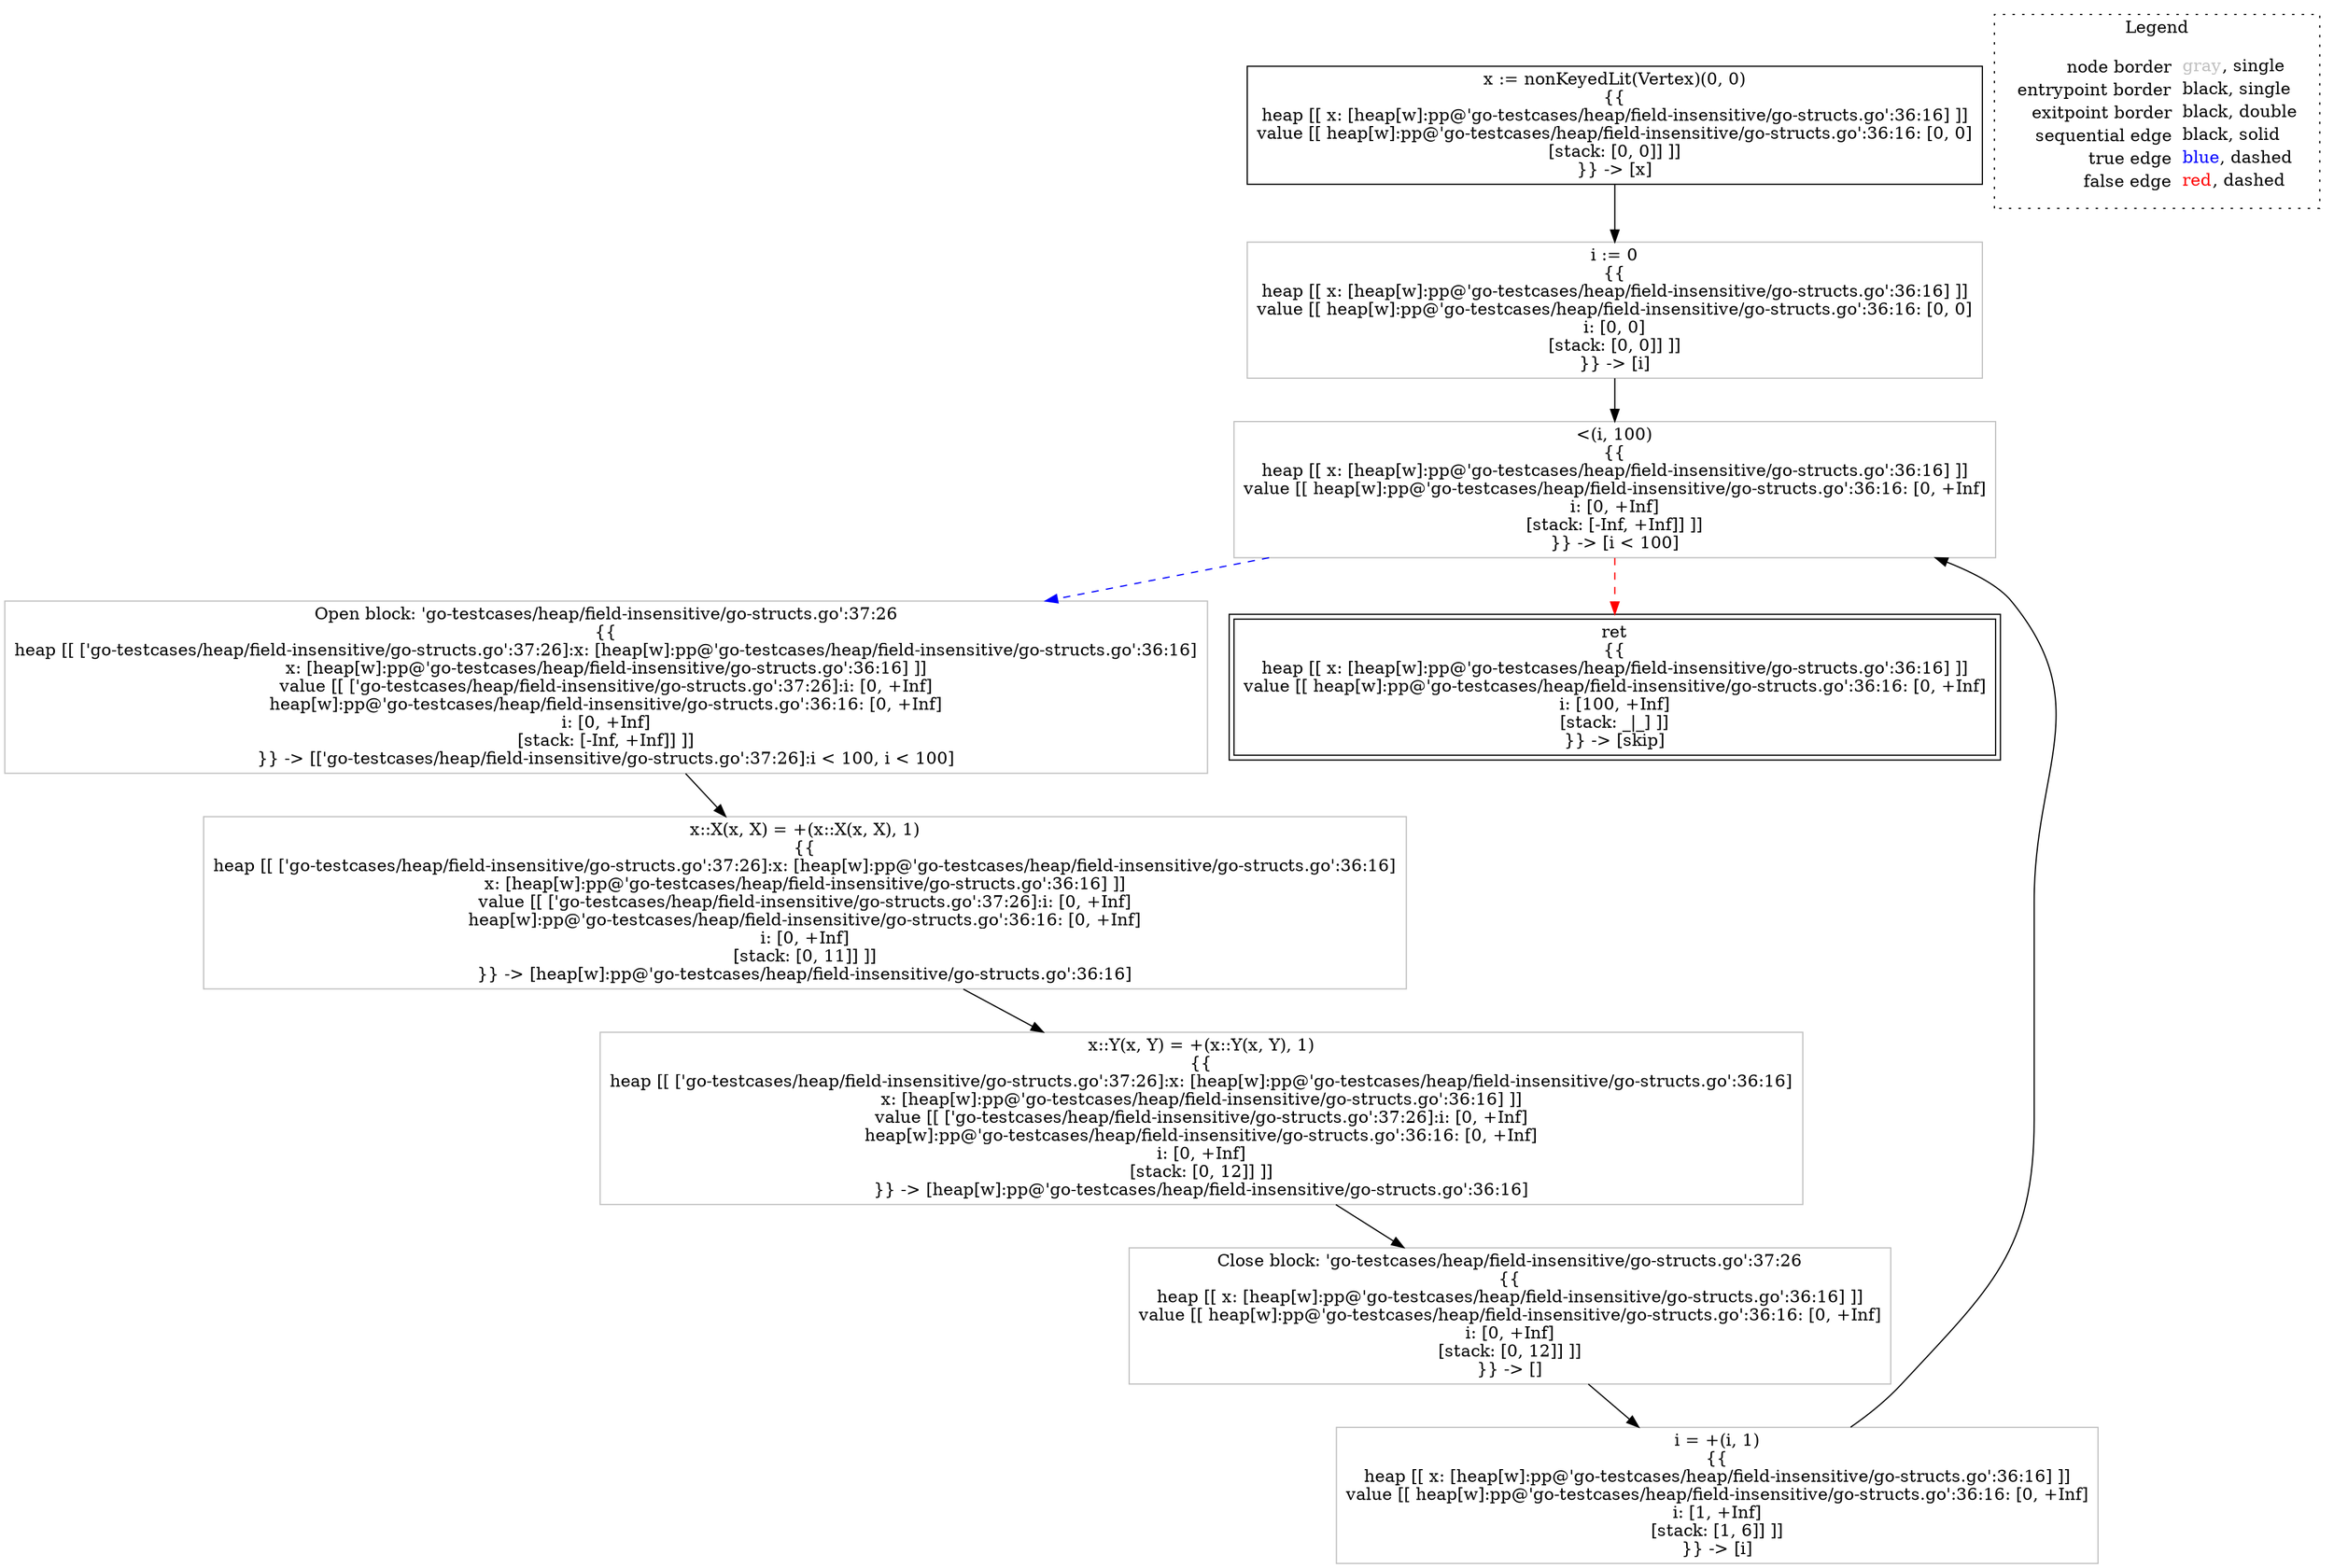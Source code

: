 digraph {
	"node0" [shape="rect",color="black",label=<x := nonKeyedLit(Vertex)(0, 0)<BR/>{{<BR/>heap [[ x: [heap[w]:pp@'go-testcases/heap/field-insensitive/go-structs.go':36:16] ]]<BR/>value [[ heap[w]:pp@'go-testcases/heap/field-insensitive/go-structs.go':36:16: [0, 0]<BR/>[stack: [0, 0]] ]]<BR/>}} -&gt; [x]>];
	"node1" [shape="rect",color="gray",label=<x::X(x, X) = +(x::X(x, X), 1)<BR/>{{<BR/>heap [[ ['go-testcases/heap/field-insensitive/go-structs.go':37:26]:x: [heap[w]:pp@'go-testcases/heap/field-insensitive/go-structs.go':36:16]<BR/>x: [heap[w]:pp@'go-testcases/heap/field-insensitive/go-structs.go':36:16] ]]<BR/>value [[ ['go-testcases/heap/field-insensitive/go-structs.go':37:26]:i: [0, +Inf]<BR/>heap[w]:pp@'go-testcases/heap/field-insensitive/go-structs.go':36:16: [0, +Inf]<BR/>i: [0, +Inf]<BR/>[stack: [0, 11]] ]]<BR/>}} -&gt; [heap[w]:pp@'go-testcases/heap/field-insensitive/go-structs.go':36:16]>];
	"node2" [shape="rect",color="gray",label=<Close block: 'go-testcases/heap/field-insensitive/go-structs.go':37:26<BR/>{{<BR/>heap [[ x: [heap[w]:pp@'go-testcases/heap/field-insensitive/go-structs.go':36:16] ]]<BR/>value [[ heap[w]:pp@'go-testcases/heap/field-insensitive/go-structs.go':36:16: [0, +Inf]<BR/>i: [0, +Inf]<BR/>[stack: [0, 12]] ]]<BR/>}} -&gt; []>];
	"node3" [shape="rect",color="gray",label=<&lt;(i, 100)<BR/>{{<BR/>heap [[ x: [heap[w]:pp@'go-testcases/heap/field-insensitive/go-structs.go':36:16] ]]<BR/>value [[ heap[w]:pp@'go-testcases/heap/field-insensitive/go-structs.go':36:16: [0, +Inf]<BR/>i: [0, +Inf]<BR/>[stack: [-Inf, +Inf]] ]]<BR/>}} -&gt; [i &lt; 100]>];
	"node4" [shape="rect",color="gray",label=<i := 0<BR/>{{<BR/>heap [[ x: [heap[w]:pp@'go-testcases/heap/field-insensitive/go-structs.go':36:16] ]]<BR/>value [[ heap[w]:pp@'go-testcases/heap/field-insensitive/go-structs.go':36:16: [0, 0]<BR/>i: [0, 0]<BR/>[stack: [0, 0]] ]]<BR/>}} -&gt; [i]>];
	"node5" [shape="rect",color="gray",label=<i = +(i, 1)<BR/>{{<BR/>heap [[ x: [heap[w]:pp@'go-testcases/heap/field-insensitive/go-structs.go':36:16] ]]<BR/>value [[ heap[w]:pp@'go-testcases/heap/field-insensitive/go-structs.go':36:16: [0, +Inf]<BR/>i: [1, +Inf]<BR/>[stack: [1, 6]] ]]<BR/>}} -&gt; [i]>];
	"node6" [shape="rect",color="gray",label=<x::Y(x, Y) = +(x::Y(x, Y), 1)<BR/>{{<BR/>heap [[ ['go-testcases/heap/field-insensitive/go-structs.go':37:26]:x: [heap[w]:pp@'go-testcases/heap/field-insensitive/go-structs.go':36:16]<BR/>x: [heap[w]:pp@'go-testcases/heap/field-insensitive/go-structs.go':36:16] ]]<BR/>value [[ ['go-testcases/heap/field-insensitive/go-structs.go':37:26]:i: [0, +Inf]<BR/>heap[w]:pp@'go-testcases/heap/field-insensitive/go-structs.go':36:16: [0, +Inf]<BR/>i: [0, +Inf]<BR/>[stack: [0, 12]] ]]<BR/>}} -&gt; [heap[w]:pp@'go-testcases/heap/field-insensitive/go-structs.go':36:16]>];
	"node7" [shape="rect",color="gray",label=<Open block: 'go-testcases/heap/field-insensitive/go-structs.go':37:26<BR/>{{<BR/>heap [[ ['go-testcases/heap/field-insensitive/go-structs.go':37:26]:x: [heap[w]:pp@'go-testcases/heap/field-insensitive/go-structs.go':36:16]<BR/>x: [heap[w]:pp@'go-testcases/heap/field-insensitive/go-structs.go':36:16] ]]<BR/>value [[ ['go-testcases/heap/field-insensitive/go-structs.go':37:26]:i: [0, +Inf]<BR/>heap[w]:pp@'go-testcases/heap/field-insensitive/go-structs.go':36:16: [0, +Inf]<BR/>i: [0, +Inf]<BR/>[stack: [-Inf, +Inf]] ]]<BR/>}} -&gt; [['go-testcases/heap/field-insensitive/go-structs.go':37:26]:i &lt; 100, i &lt; 100]>];
	"node8" [shape="rect",color="black",peripheries="2",label=<ret<BR/>{{<BR/>heap [[ x: [heap[w]:pp@'go-testcases/heap/field-insensitive/go-structs.go':36:16] ]]<BR/>value [[ heap[w]:pp@'go-testcases/heap/field-insensitive/go-structs.go':36:16: [0, +Inf]<BR/>i: [100, +Inf]<BR/>[stack: _|_] ]]<BR/>}} -&gt; [skip]>];
	"node1" -> "node6" [color="black"];
	"node2" -> "node5" [color="black"];
	"node0" -> "node4" [color="black"];
	"node3" -> "node7" [color="blue",style="dashed"];
	"node3" -> "node8" [color="red",style="dashed"];
	"node4" -> "node3" [color="black"];
	"node5" -> "node3" [color="black"];
	"node6" -> "node2" [color="black"];
	"node7" -> "node1" [color="black"];
subgraph cluster_legend {
	label="Legend";
	style=dotted;
	node [shape=plaintext];
	"legend" [label=<<table border="0" cellpadding="2" cellspacing="0" cellborder="0"><tr><td align="right">node border&nbsp;</td><td align="left"><font color="gray">gray</font>, single</td></tr><tr><td align="right">entrypoint border&nbsp;</td><td align="left"><font color="black">black</font>, single</td></tr><tr><td align="right">exitpoint border&nbsp;</td><td align="left"><font color="black">black</font>, double</td></tr><tr><td align="right">sequential edge&nbsp;</td><td align="left"><font color="black">black</font>, solid</td></tr><tr><td align="right">true edge&nbsp;</td><td align="left"><font color="blue">blue</font>, dashed</td></tr><tr><td align="right">false edge&nbsp;</td><td align="left"><font color="red">red</font>, dashed</td></tr></table>>];
}

}
